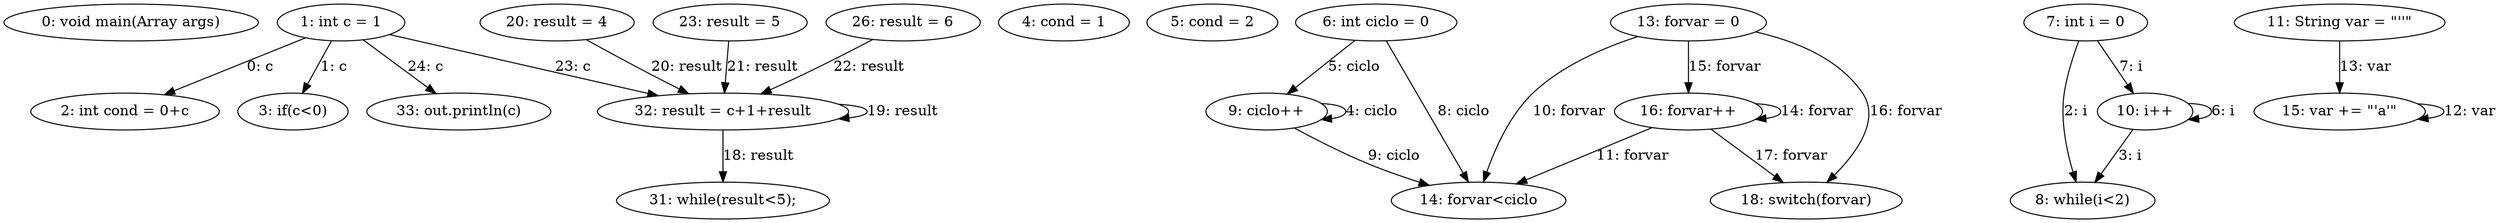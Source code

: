 digraph G {
  1 [ label="0: void main(Array args)" ];
  2 [ label="1: int c = 1" ];
  3 [ label="2: int cond = 0+c" ];
  4 [ label="3: if(c<0)" ];
  5 [ label="4: cond = 1" ];
  6 [ label="5: cond = 2" ];
  7 [ label="6: int ciclo = 0" ];
  8 [ label="7: int i = 0" ];
  9 [ label="8: while(i<2)" ];
  10 [ label="9: ciclo++" ];
  11 [ label="10: i++" ];
  12 [ label="11: String var = \"''\"" ];
  13 [ label="13: forvar = 0" ];
  14 [ label="14: forvar<ciclo" ];
  15 [ label="15: var += \"'a'\"" ];
  16 [ label="16: forvar++" ];
  17 [ label="18: switch(forvar)" ];
  18 [ label="20: result = 4" ];
  19 [ label="23: result = 5" ];
  20 [ label="26: result = 6" ];
  21 [ label="31: while(result<5);" ];
  22 [ label="32: result = c+1+result" ];
  23 [ label="33: out.println(c)" ];
  2 -> 3 [ label="0: c" ];
  2 -> 4 [ label="1: c" ];
  8 -> 9 [ label="2: i" ];
  11 -> 9 [ label="3: i" ];
  10 -> 10 [ label="4: ciclo" ];
  7 -> 10 [ label="5: ciclo" ];
  11 -> 11 [ label="6: i" ];
  8 -> 11 [ label="7: i" ];
  7 -> 14 [ label="8: ciclo" ];
  10 -> 14 [ label="9: ciclo" ];
  13 -> 14 [ label="10: forvar" ];
  16 -> 14 [ label="11: forvar" ];
  15 -> 15 [ label="12: var" ];
  12 -> 15 [ label="13: var" ];
  16 -> 16 [ label="14: forvar" ];
  13 -> 16 [ label="15: forvar" ];
  13 -> 17 [ label="16: forvar" ];
  16 -> 17 [ label="17: forvar" ];
  22 -> 21 [ label="18: result" ];
  22 -> 22 [ label="19: result" ];
  18 -> 22 [ label="20: result" ];
  19 -> 22 [ label="21: result" ];
  20 -> 22 [ label="22: result" ];
  2 -> 22 [ label="23: c" ];
  2 -> 23 [ label="24: c" ];
}
